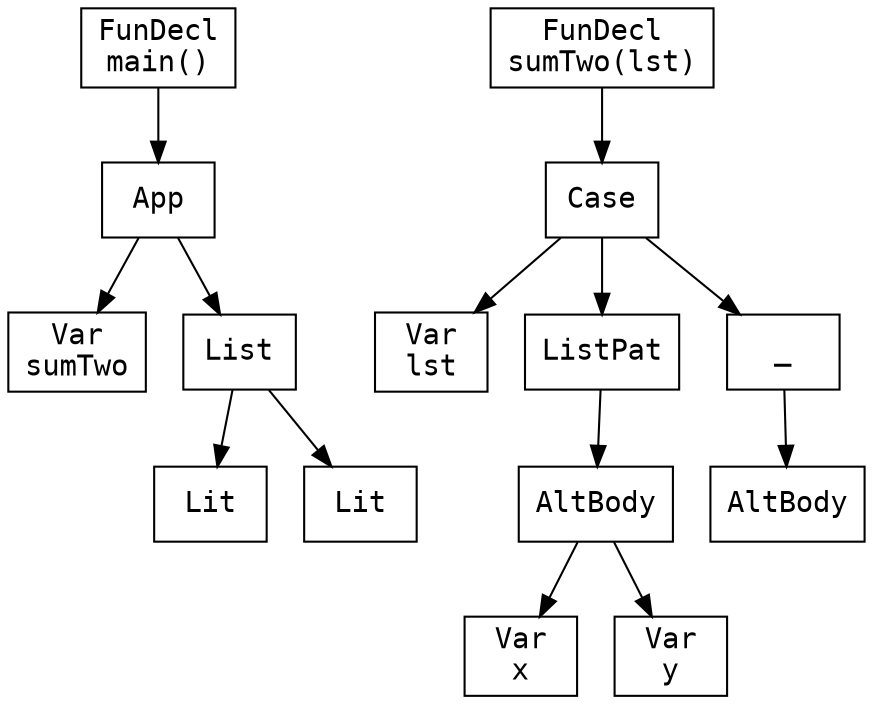 digraph AST {
  node [shape=box, fontname="Courier"];
  decl0 [label="FunDecl
main()"];
  decl0_body [label="App"];
  decl0 -> decl0_body;
  decl0_body_fun [label="Var
sumTwo"];
  decl0_body -> decl0_body_fun;
  decl0_body_arg [label="List"];
  decl0_body -> decl0_body_arg;
  decl0_body_arg_e0 [label="Lit"];
  decl0_body_arg -> decl0_body_arg_e0;
  decl0_body_arg_e1 [label="Lit"];
  decl0_body_arg -> decl0_body_arg_e1;
  decl1 [label="FunDecl
sumTwo(lst)"];
  decl1_body [label="Case"];
  decl1 -> decl1_body;
  decl1_body_scrut [label="Var
lst"];
  decl1_body -> decl1_body_scrut;
  decl1_body_pat0 [label="ListPat"];
  decl1_body -> decl1_body_pat0;
  decl1_body_bd0 [label="AltBody"];
  decl1_body_pat0 -> decl1_body_bd0;
  decl1_body_bd0_l [label="Var
x"];
  decl1_body_bd0 -> decl1_body_bd0_l;
  decl1_body_bd0_r [label="Var
y"];
  decl1_body_bd0 -> decl1_body_bd0_r;
  decl1_body_pat1 [label="_"];
  decl1_body -> decl1_body_pat1;
  decl1_body_bd1 [label="AltBody"];
  decl1_body_pat1 -> decl1_body_bd1;
}
